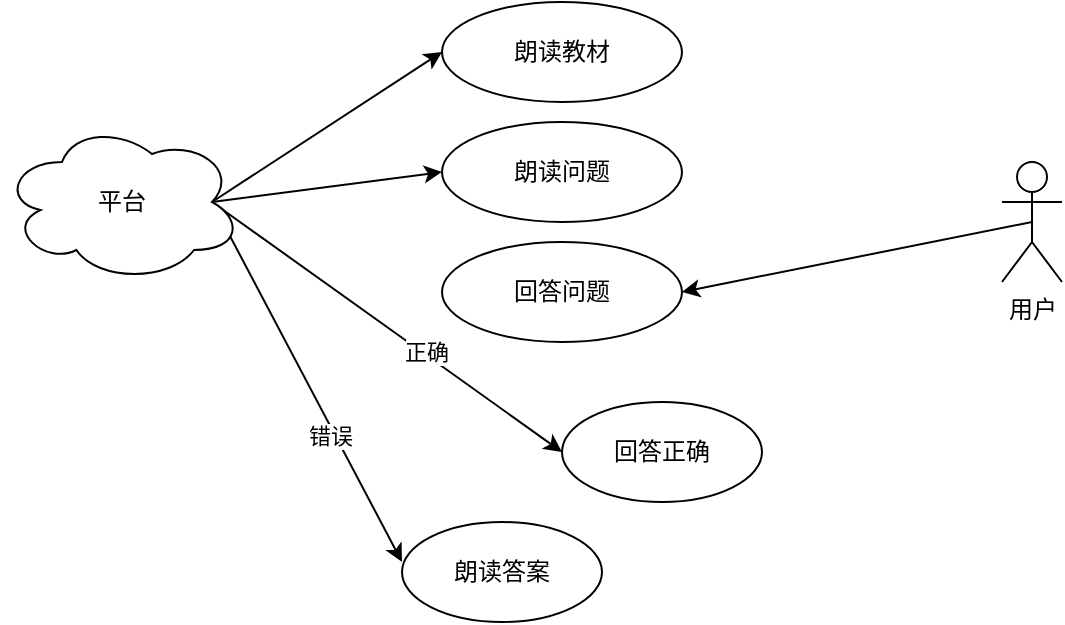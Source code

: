 <mxfile version="14.5.8" type="github">
  <diagram id="nrDciIblCpiYUuHGCeY0" name="Page-1">
    <mxGraphModel dx="981" dy="526" grid="1" gridSize="10" guides="1" tooltips="1" connect="1" arrows="1" fold="1" page="1" pageScale="1" pageWidth="827" pageHeight="1169" math="0" shadow="0">
      <root>
        <mxCell id="0" />
        <mxCell id="1" parent="0" />
        <mxCell id="f7xwfzKOFIW1NVeSOzqq-15" style="edgeStyle=none;rounded=0;orthogonalLoop=1;jettySize=auto;html=1;exitX=0.5;exitY=0.5;exitDx=0;exitDy=0;exitPerimeter=0;entryX=1;entryY=0.5;entryDx=0;entryDy=0;" edge="1" parent="1" source="f7xwfzKOFIW1NVeSOzqq-1" target="f7xwfzKOFIW1NVeSOzqq-9">
          <mxGeometry relative="1" as="geometry" />
        </mxCell>
        <mxCell id="f7xwfzKOFIW1NVeSOzqq-1" value="用户" style="shape=umlActor;verticalLabelPosition=bottom;verticalAlign=top;html=1;outlineConnect=0;" vertex="1" parent="1">
          <mxGeometry x="560" y="260" width="30" height="60" as="geometry" />
        </mxCell>
        <mxCell id="f7xwfzKOFIW1NVeSOzqq-13" style="rounded=0;orthogonalLoop=1;jettySize=auto;html=1;exitX=0.875;exitY=0.5;exitDx=0;exitDy=0;exitPerimeter=0;entryX=0;entryY=0.5;entryDx=0;entryDy=0;" edge="1" parent="1" source="f7xwfzKOFIW1NVeSOzqq-5" target="f7xwfzKOFIW1NVeSOzqq-6">
          <mxGeometry relative="1" as="geometry" />
        </mxCell>
        <mxCell id="f7xwfzKOFIW1NVeSOzqq-14" style="edgeStyle=none;rounded=0;orthogonalLoop=1;jettySize=auto;html=1;exitX=0.875;exitY=0.5;exitDx=0;exitDy=0;exitPerimeter=0;entryX=0;entryY=0.5;entryDx=0;entryDy=0;" edge="1" parent="1" source="f7xwfzKOFIW1NVeSOzqq-5" target="f7xwfzKOFIW1NVeSOzqq-7">
          <mxGeometry relative="1" as="geometry" />
        </mxCell>
        <mxCell id="f7xwfzKOFIW1NVeSOzqq-16" style="edgeStyle=none;rounded=0;orthogonalLoop=1;jettySize=auto;html=1;exitX=0.875;exitY=0.5;exitDx=0;exitDy=0;exitPerimeter=0;entryX=0;entryY=0.5;entryDx=0;entryDy=0;" edge="1" parent="1" source="f7xwfzKOFIW1NVeSOzqq-5" target="f7xwfzKOFIW1NVeSOzqq-11">
          <mxGeometry relative="1" as="geometry" />
        </mxCell>
        <mxCell id="f7xwfzKOFIW1NVeSOzqq-18" value="正确" style="edgeLabel;html=1;align=center;verticalAlign=middle;resizable=0;points=[];" vertex="1" connectable="0" parent="f7xwfzKOFIW1NVeSOzqq-16">
          <mxGeometry x="0.213" y="1" relative="1" as="geometry">
            <mxPoint as="offset" />
          </mxGeometry>
        </mxCell>
        <mxCell id="f7xwfzKOFIW1NVeSOzqq-17" style="edgeStyle=none;rounded=0;orthogonalLoop=1;jettySize=auto;html=1;exitX=0.875;exitY=0.5;exitDx=0;exitDy=0;exitPerimeter=0;entryX=0;entryY=0.4;entryDx=0;entryDy=0;entryPerimeter=0;" edge="1" parent="1" source="f7xwfzKOFIW1NVeSOzqq-5" target="f7xwfzKOFIW1NVeSOzqq-12">
          <mxGeometry relative="1" as="geometry" />
        </mxCell>
        <mxCell id="f7xwfzKOFIW1NVeSOzqq-19" value="错误" style="edgeLabel;html=1;align=center;verticalAlign=middle;resizable=0;points=[];" vertex="1" connectable="0" parent="f7xwfzKOFIW1NVeSOzqq-17">
          <mxGeometry x="0.282" y="-2" relative="1" as="geometry">
            <mxPoint as="offset" />
          </mxGeometry>
        </mxCell>
        <mxCell id="f7xwfzKOFIW1NVeSOzqq-5" value="平台" style="ellipse;shape=cloud;whiteSpace=wrap;html=1;" vertex="1" parent="1">
          <mxGeometry x="60" y="240" width="120" height="80" as="geometry" />
        </mxCell>
        <mxCell id="f7xwfzKOFIW1NVeSOzqq-6" value="朗读教材" style="ellipse;whiteSpace=wrap;html=1;" vertex="1" parent="1">
          <mxGeometry x="280" y="180" width="120" height="50" as="geometry" />
        </mxCell>
        <mxCell id="f7xwfzKOFIW1NVeSOzqq-7" value="朗读问题" style="ellipse;whiteSpace=wrap;html=1;" vertex="1" parent="1">
          <mxGeometry x="280" y="240" width="120" height="50" as="geometry" />
        </mxCell>
        <mxCell id="f7xwfzKOFIW1NVeSOzqq-9" value="回答问题" style="ellipse;whiteSpace=wrap;html=1;" vertex="1" parent="1">
          <mxGeometry x="280" y="300" width="120" height="50" as="geometry" />
        </mxCell>
        <mxCell id="f7xwfzKOFIW1NVeSOzqq-11" value="回答正确" style="ellipse;whiteSpace=wrap;html=1;" vertex="1" parent="1">
          <mxGeometry x="340" y="380" width="100" height="50" as="geometry" />
        </mxCell>
        <mxCell id="f7xwfzKOFIW1NVeSOzqq-12" value="朗读答案" style="ellipse;whiteSpace=wrap;html=1;" vertex="1" parent="1">
          <mxGeometry x="260" y="440" width="100" height="50" as="geometry" />
        </mxCell>
      </root>
    </mxGraphModel>
  </diagram>
</mxfile>
